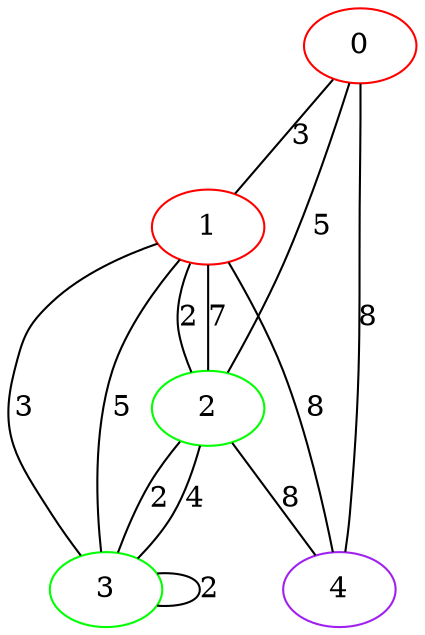 graph "" {
0 [color=red, weight=1];
1 [color=red, weight=1];
2 [color=green, weight=2];
3 [color=green, weight=2];
4 [color=purple, weight=4];
0 -- 1  [key=0, label=3];
0 -- 2  [key=0, label=5];
0 -- 4  [key=0, label=8];
1 -- 2  [key=0, label=7];
1 -- 2  [key=1, label=2];
1 -- 3  [key=0, label=3];
1 -- 3  [key=1, label=5];
1 -- 4  [key=0, label=8];
2 -- 3  [key=0, label=4];
2 -- 3  [key=1, label=2];
2 -- 4  [key=0, label=8];
3 -- 3  [key=0, label=2];
}
